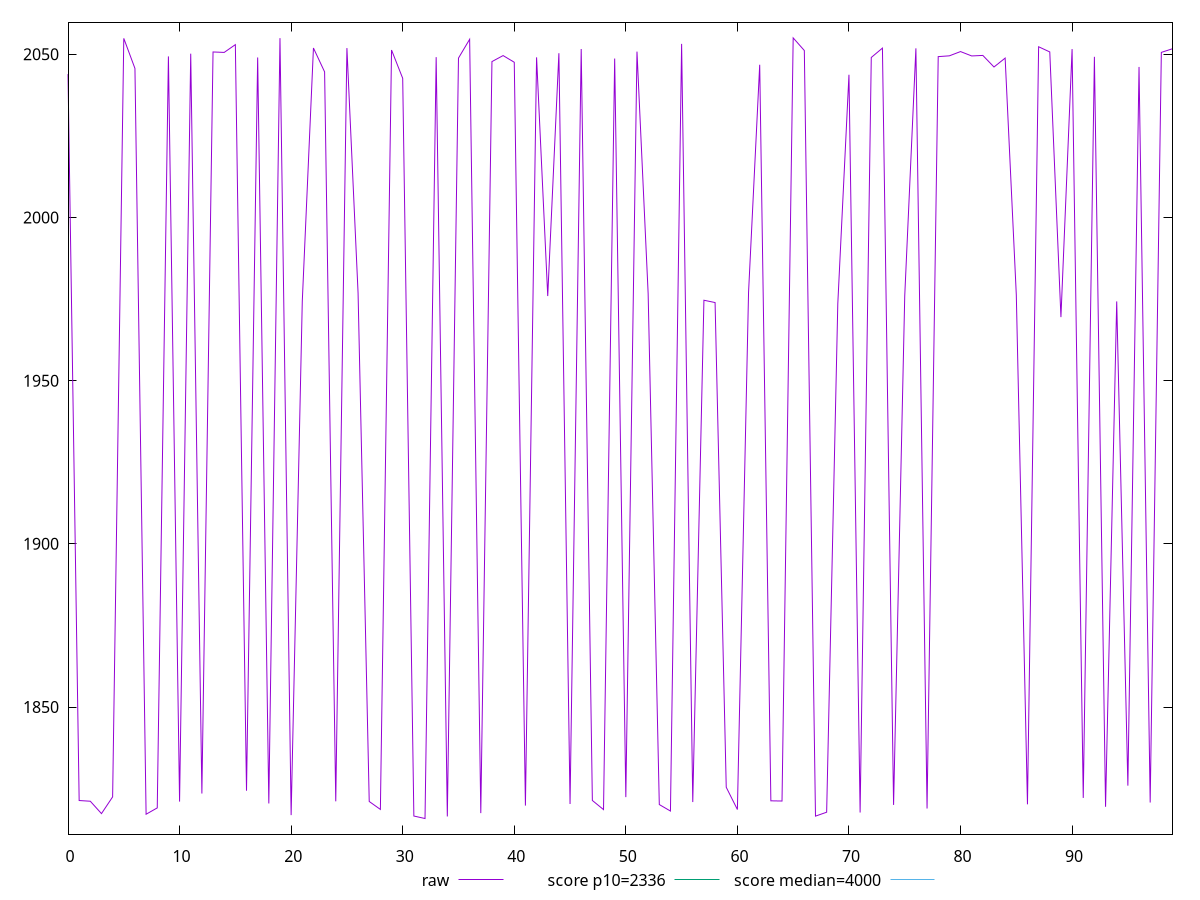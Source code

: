 reset

$raw <<EOF
0 2043.9419500000004
1 1821.3698
2 1821.1518
3 1817.3622000000003
4 1822.4845999999998
5 2054.86945
6 2045.6554999999998
7 1817.1689999999999
8 1819.1131999999998
9 2049.3331500000004
10 1821.0408000000004
11 2050.1835
12 1823.5234
13 2050.7028
14 2050.5652
15 2052.9452
16 1824.3698
17 2049.0195999999996
18 1820.4665999999997
19 2054.9394
20 1816.8900999999998
21 1974.3387999999998
22 2051.91345
23 2044.59955
24 1821.1183999999998
25 2051.8925
26 1976.8339000000003
27 1821.0764
28 1818.6442000000006
29 2051.2968499999997
30 2042.6281999999999
31 1816.6218
32 1815.857
33 2049.1142
34 1816.4973999999997
35 2048.8214000000003
36 2054.5781
37 1817.5154
38 2047.75715
39 2049.59375
40 2047.5476999999998
41 1819.8089999999997
42 2049.0571500000005
43 1975.9296999999997
44 2050.3208
45 1820.2986
46 2051.609
47 1821.3898
48 1818.5938
49 2048.69065
50 1822.4114
51 2050.80595
52 1976.6855
53 1820.1362
54 1818.1468000000004
55 2053.1765000000005
56 1820.8984
57 1974.64
58 1973.9307
59 1825.4321999999997
60 1818.6126
61 1977.035
62 2046.784
63 1821.2778000000003
64 1821.2168
65 2055.00835
66 2051.149
67 1816.5915999999997
68 1817.7876000000003
69 1973.6056
70 2043.71475
71 1817.6853999999998
72 2049.01715
73 2051.8791
74 1820.0284000000001
75 1975.9665
76 2051.8097500000003
77 1818.9114000000002
78 2049.27755
79 2049.5170499999995
80 2050.82195
81 2049.4836999999998
82 2049.6412
83 2046.0961999999995
84 2048.8229
85 1976.2801999999997
86 1820.2071999999998
87 2052.29325
88 2050.71205
89 1969.4754999999996
90 2051.59
91 1822.1562
92 2049.22255
93 1819.4438
94 1974.2732999999994
95 1825.9324000000001
96 2046.1211999999996
97 1820.7462
98 2050.5744000000004
99 2051.6859499999996
EOF

set key outside below
set xrange [0:99]
set yrange [1811.073973:2059.791377]
set trange [1811.073973:2059.791377]
set terminal svg size 640, 490 enhanced background rgb 'white'
set output "report_00007_2020-12-11T15:55:29.892Z/first-contentful-paint/samples/pages+cached+noadtech/raw/values.svg"

plot $raw title "raw" with line, \
     2336 title "score p10=2336", \
     4000 title "score median=4000"

reset
